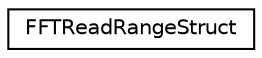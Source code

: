 digraph "Graphical Class Hierarchy"
{
 // LATEX_PDF_SIZE
  edge [fontname="Helvetica",fontsize="10",labelfontname="Helvetica",labelfontsize="10"];
  node [fontname="Helvetica",fontsize="10",shape=record];
  rankdir="LR";
  Node0 [label="FFTReadRangeStruct",height=0.2,width=0.4,color="black", fillcolor="white", style="filled",URL="$struct_f_f_t_read_range_struct.html",tooltip=" "];
}
